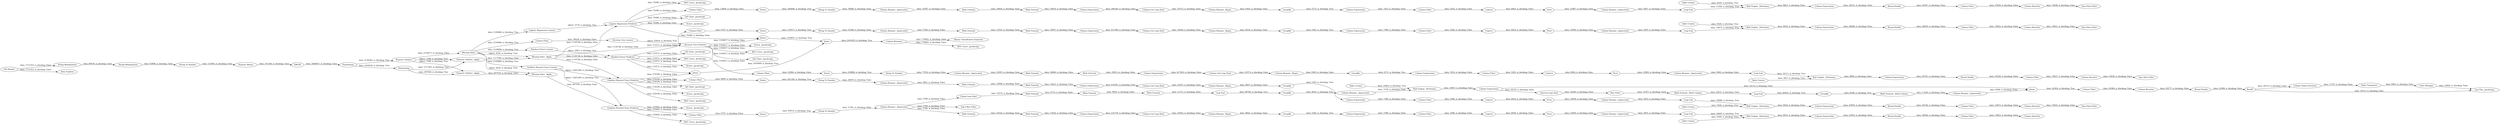 digraph {
	"-7353814531944982445_404" [label=Unpivot]
	"-5369370989922643859_671" [label="Numeric Outliers _Apply_"]
	"665654413319388021_586" [label="Math Formula _Multi Column_"]
	"-5369370989922643859_14" [label="Column Renamer"]
	"-5369370989922643859_633" [label="ROC Curve _JavaScript_"]
	"-3277595163030070365_404" [label=Unpivot]
	"-7353814531944982445_401" [label="Column Expressions"]
	"-5369370989922643859_627" [label="ROC Curve _JavaScript_"]
	"-5369370989922643859_624" [label="Top k Row Filter"]
	"-7353814531944982445_372" [label=Sorter]
	"-4872186194910175934_401" [label="Column Expressions"]
	"-7353814531944982445_402" [label="Column Filter"]
	"-5369370989922643859_12" [label=Joiner]
	"-3277595163030070365_409" [label="Column List Loop Start"]
	"9107243716999403939_530" [label="Round Double"]
	"665654413319388021_573" [label="Math Formula"]
	"-8860213137936200880_403" [label=Pivot]
	"-8860213137936200880_410" [label="Column Rename _Regex_"]
	"-5369370989922643859_631" [label="Lift Chart _JavaScript_"]
	"-4872186194910175934_415" [label="Column Expressions"]
	"-5369370989922643859_630" [label="Top k Row Filter"]
	"-8860213137936200880_385" [label="Rule Engine _Dictionary_"]
	"-5369370989922643859_595" [label="Binary Classification Inspector"]
	"9107243716999403939_549" [label="Table Creator"]
	"-5369370989922643859_681" [label="String To Number"]
	"9107243716999403939_544" [label="Column Rename _deprecated_"]
	"665654413319388021_568" [label=GroupBy]
	"-5369370989922643859_417" [label="Top k Row Filter"]
	"-5369370989922643859_652" [label="Scorer _JavaScript_"]
	"-8860213137936200880_415" [label="Column Expressions"]
	"665654413319388021_562" [label="Chunk Loop Start"]
	"-5369370989922643859_4" [label="Lift Chart _JavaScript_"]
	"665654413319388021_564" [label="Math Formula"]
	"-4872186194910175934_376" [label="Column Rename _deprecated_"]
	"665654413319388021_575" [label="Interval Loop Start"]
	"-5369370989922643859_634" [label="Decision Tree Predictor"]
	"-5369370989922643859_665" [label="Missing Value"]
	"-4872186194910175934_404" [label=Unpivot]
	"-8860213137936200880_416" [label="Round Double"]
	"-5369370989922643859_10" [label=Joiner]
	"-5369370989922643859_677" [label="ROC Curve _JavaScript_"]
	"-4872186194910175934_399" [label="String To Number"]
	"-3277595163030070365_401" [label="Column Expressions"]
	"665654413319388021_569" [label="Column Rename _deprecated_"]
	"665654413319388021_587" [label="Round Double"]
	"-7353814531944982445_418" [label="Column Resorter"]
	"4013009980499593184_519" [label="Math Formula"]
	"-8860213137936200880_404" [label=Unpivot]
	"2718693346307232105_519" [label="Math Formula"]
	"-5369370989922643859_682" [label="Numeric Binner"]
	"-5369370989922643859_532" [label="Top k Row Filter"]
	"-4872186194910175934_418" [label="Column Resorter"]
	"-3644872437086042703_520" [label="Math Formula"]
	"-5369370989922643859_679" [label="String Manipulation"]
	"-5369370989922643859_620" [label="Random Forest Predictor"]
	"665654413319388021_584" [label="Column Filter"]
	"-7353814531944982445_416" [label="Round Double"]
	"-5369370989922643859_676" [label="Scorer _JavaScript_"]
	"-5369370989922643859_625" [label="Lift Chart _JavaScript_"]
	"-7353814531944982445_419" [label="Column Filter"]
	"-4872186194910175934_409" [label="Column List Loop Start"]
	"-7353814531944982445_376" [label="Column Rename _deprecated_"]
	"-5369370989922643859_680" [label="String Manipulation"]
	"9107243716999403939_535" [label="Column Expressions"]
	"665654413319388021_571" [label="Rule Engine _Dictionary_"]
	"-8860213137936200880_409" [label="Column List Loop Start"]
	"-3277595163030070365_410" [label="Column Rename _Regex_"]
	"-8860213137936200880_414" [label="Loop End"]
	"5109023664550523398_520" [label="Math Formula"]
	"665654413319388021_563" [label="Loop End"]
	"-3277595163030070365_385" [label="Rule Engine _Dictionary_"]
	"-5369370989922643859_589" [label="Line Plot _JavaScript_"]
	"-5369370989922643859_651" [label="Scorer _JavaScript_"]
	"-3277595163030070365_376" [label="Column Rename _deprecated_"]
	"-4872186194910175934_385" [label="Rule Engine _Dictionary_"]
	"9107243716999403939_548" [label=Sorter]
	"-7353814531944982445_415" [label="Column Expressions"]
	"-5369370989922643859_641" [label="Logistic Regression Learner"]
	"-8860213137936200880_402" [label="Column Filter"]
	"-8860213137936200880_401" [label="Column Expressions"]
	"-4872186194910175934_397" [label=GroupBy]
	"-5369370989922643859_674" [label=SMOTE]
	"9107243716999403939_537" [label=Pivot]
	"665654413319388021_576" [label="Row Filter"]
	"665654413319388021_566" [label="Column Expressions"]
	"-3277595163030070365_415" [label="Column Expressions"]
	"665654413319388021_577" [label="Loop End"]
	"-5369370989922643859_655" [label="Data Explorer"]
	"-3277595163030070365_416" [label="Round Double"]
	"-8860213137936200880_399" [label="String To Number"]
	"7808117993768539707_591" [label="Column Name Extractor"]
	"9107243716999403939_529" [label="Column Expressions"]
	"-8860213137936200880_376" [label="Column Rename _deprecated_"]
	"-8860213137936200880_371" [label="Column Filter"]
	"7808117993768539707_590" [label="Color Manager"]
	"-5369370989922643859_670" [label="Numeric Outliers"]
	"-8860213137936200880_396" [label="Column Expressions"]
	"-5369370989922643859_672" [label="Numeric Outliers _Apply_"]
	"-8860213137936200880_384" [label="Table Creator"]
	"665654413319388021_567" [label="Math Formula"]
	"-5369370989922643859_657" [label=Partitioning]
	"-5369370989922643859_643" [label="Random Forest Learner"]
	"-5369370989922643859_621" [label="Gradient Boosted Trees Predictor"]
	"9107243716999403939_538" [label="Loop End"]
	"-3277595163030070365_372" [label=Sorter]
	"-5369370989922643859_588" [label=RowID]
	"-3277595163030070365_384" [label="Table Creator"]
	"-3277595163030070365_419" [label="Column Filter"]
	"-4872186194910175934_384" [label="Table Creator"]
	"-3644872437086042703_519" [label="Math Formula"]
	"-5369370989922643859_658" [label=Partitioning]
	"428593411177925501_519" [label="Math Formula"]
	"-4872186194910175934_402" [label="Column Filter"]
	"-7353814531944982445_405" [label="Column Rename _deprecated_"]
	"-5369370989922643859_11" [label=Joiner]
	"-5369370989922643859_618" [label="Logistic Regression Predictor"]
	"-7353814531944982445_414" [label="Loop End"]
	"-7353814531944982445_403" [label=Pivot]
	"9107243716999403939_540" [label="Column List Loop Start"]
	"9107243716999403939_546" [label="Column Rename _Regex_"]
	"-3277595163030070365_403" [label=Pivot]
	"-5369370989922643859_668" [label="ROC Curve _JavaScript_"]
	"9107243716999403939_533" [label="Column Resorter"]
	"665654413319388021_580" [label=GroupBy]
	"-5369370989922643859_666" [label="Missing Value _Apply_"]
	"-5369370989922643859_653" [label="Scorer _JavaScript_"]
	"9107243716999403939_531" [label="Column Rename _deprecated_"]
	"-8860213137936200880_397" [label=GroupBy]
	"-4872186194910175934_414" [label="Loop End"]
	"9107243716999403939_536" [label="Column Filter"]
	"-4872186194910175934_416" [label="Round Double"]
	"-7353814531944982445_396" [label="Column Expressions"]
	"9107243716999403939_528" [label=Unpivot]
	"9107243716999403939_542" [label="Rule Engine _Dictionary_"]
	"-5369370989922643859_683" [label="Column Filter"]
	"-7353814531944982445_371" [label="Column Filter"]
	"-7353814531944982445_385" [label="Rule Engine _Dictionary_"]
	"428593411177925501_520" [label="Math Formula"]
	"-3277595163030070365_397" [label=GroupBy]
	"-7353814531944982445_384" [label="Table Creator"]
	"-5369370989922643859_642" [label="Decision Tree Learner"]
	"-3277595163030070365_418" [label="Column Resorter"]
	"9107243716999403939_543" [label=GroupBy]
	"4013009980499593184_520" [label="Math Formula"]
	"9107243716999403939_545" [label="String To Number"]
	"-7353814531944982445_399" [label="String To Number"]
	"-5369370989922643859_635" [label="Lift Chart _JavaScript_"]
	"-7353814531944982445_410" [label="Column Rename _Regex_"]
	"9107243716999403939_547" [label="Column Filter"]
	"665654413319388021_570" [label="Table Creator"]
	"-3277595163030070365_414" [label="Loop End"]
	"-3277595163030070365_405" [label="Column Rename _deprecated_"]
	"665654413319388021_585" [label="Column Resorter"]
	"-4872186194910175934_403" [label=Pivot]
	"-3277595163030070365_402" [label="Column Filter"]
	"-3277595163030070365_396" [label="Column Expressions"]
	"665654413319388021_582" [label=Joiner]
	"-4872186194910175934_372" [label=Sorter]
	"5109023664550523398_519" [label="Math Formula"]
	"-5369370989922643859_636" [label="Top k Row Filter"]
	"-5369370989922643859_644" [label="Gradient Boosted Trees Learner"]
	"-5369370989922643859_667" [label="Missing Value _Apply_"]
	"665654413319388021_581" [label="Column Rename _deprecated_"]
	"-5369370989922643859_654" [label="Scorer _JavaScript_"]
	"7808117993768539707_592" [label="Table Transposer"]
	"-3277595163030070365_399" [label="String To Number"]
	"-4872186194910175934_405" [label="Column Rename _deprecated_"]
	"2718693346307232105_520" [label="Math Formula"]
	"-5369370989922643859_6" [label="ROC Curve _JavaScript_"]
	"-4872186194910175934_371" [label="Column Filter"]
	"-8860213137936200880_405" [label="Column Rename _deprecated_"]
	"-8860213137936200880_419" [label="Column Filter"]
	"-3277595163030070365_371" [label="Column Filter"]
	"-4872186194910175934_396" [label="Column Expressions"]
	"-5369370989922643859_684" [label="Gradient Boosted Trees Predictor"]
	"665654413319388021_579" [label="Math Formula _Multi Column_"]
	"-8860213137936200880_372" [label=Sorter]
	"-4872186194910175934_410" [label="Column Rename _Regex_"]
	"9107243716999403939_539" [label="Column Filter"]
	"-5369370989922643859_1" [label="CSV Reader"]
	"-5369370989922643859_637" [label="ROC Curve _JavaScript_"]
	"-4872186194910175934_419" [label="Column Filter"]
	"-8860213137936200880_418" [label="Column Resorter"]
	"-7353814531944982445_409" [label="Column List Loop Start"]
	"9107243716999403939_541" [label="Column Expressions"]
	"-7353814531944982445_397" [label=GroupBy]
	"4013009980499593184_520" -> "-4872186194910175934_396" [label="data: 15423; is_blocking: False"]
	"-7353814531944982445_401" -> "-7353814531944982445_402" [label="data: 7412; is_blocking: False"]
	"-5369370989922643859_682" -> "-5369370989922643859_674" [label="data: 101348; is_blocking: False"]
	"-5369370989922643859_666" -> "-5369370989922643859_634" [label="data: 1116728; is_blocking: False"]
	"9107243716999403939_546" -> "9107243716999403939_543" [label="data: 9492; is_blocking: False"]
	"665654413319388021_566" -> "665654413319388021_582" [label="data: 16155; is_blocking: False"]
	"-4872186194910175934_405" -> "-4872186194910175934_414" [label="data: 5655; is_blocking: False"]
	"-7353814531944982445_414" -> "-7353814531944982445_385" [label="data: 15364; is_blocking: True"]
	"4013009980499593184_519" -> "4013009980499593184_520" [label="data: 13668; is_blocking: False"]
	"9107243716999403939_540" -> "9107243716999403939_546" [label="data: 10502; is_blocking: False"]
	"-3277595163030070365_409" -> "-3277595163030070365_410" [label="data: 10444; is_blocking: False"]
	"-5369370989922643859_657" -> "-5369370989922643859_658" [label="data: 1459256; is_blocking: True"]
	"-5369370989922643859_634" -> "-5369370989922643859_631" [label="data: 1193617; is_blocking: False"]
	"-4872186194910175934_403" -> "-4872186194910175934_405" [label="data: 12959; is_blocking: False"]
	"-5369370989922643859_684" -> "-5369370989922643859_676" [label="data: 125092; is_blocking: False"]
	"-8860213137936200880_414" -> "-8860213137936200880_385" [label="data: 16111; is_blocking: True"]
	"-5369370989922643859_618" -> "-5369370989922643859_11" [label="data: 70280; is_blocking: False"]
	"-3277595163030070365_419" -> "-3277595163030070365_418" [label="data: 15822; is_blocking: False"]
	"-8860213137936200880_402" -> "-8860213137936200880_404" [label="data: 5291; is_blocking: False"]
	"-4872186194910175934_419" -> "-4872186194910175934_418" [label="data: 15815; is_blocking: False"]
	"-5369370989922643859_634" -> "-5369370989922643859_633" [label="data: 1193617; is_blocking: False"]
	"9107243716999403939_545" -> "9107243716999403939_544" [label="data: 11581; is_blocking: False"]
	"-5369370989922643859_680" -> "-5369370989922643859_681" [label="data: 92998; is_blocking: False"]
	"-5369370989922643859_671" -> "-5369370989922643859_666" [label="data: 1117548; is_blocking: False"]
	"-4872186194910175934_402" -> "-4872186194910175934_404" [label="data: 5286; is_blocking: False"]
	"5109023664550523398_519" -> "5109023664550523398_520" [label="data: 10324; is_blocking: False"]
	"-5369370989922643859_620" -> "-5369370989922643859_627" [label="data: 115571; is_blocking: False"]
	"-8860213137936200880_415" -> "-8860213137936200880_416" [label="data: 20701; is_blocking: False"]
	"9107243716999403939_539" -> "9107243716999403939_533" [label="data: 15823; is_blocking: False"]
	"9107243716999403939_549" -> "9107243716999403939_542" [label="data: 3950; is_blocking: True"]
	"428593411177925501_519" -> "428593411177925501_520" [label="data: 18649; is_blocking: False"]
	"-3277595163030070365_371" -> "-3277595163030070365_372" [label="data: 6767; is_blocking: False"]
	"665654413319388021_577" -> "665654413319388021_580" [label="data: 46403; is_blocking: True"]
	"665654413319388021_587" -> "-5369370989922643859_588" [label="data: 21969; is_blocking: False"]
	"-3277595163030070365_401" -> "-3277595163030070365_402" [label="data: 7398; is_blocking: False"]
	"-3277595163030070365_410" -> "-3277595163030070365_397" [label="data: 9434; is_blocking: False"]
	"-8860213137936200880_410" -> "-8860213137936200880_397" [label="data: 9365; is_blocking: False"]
	"-5369370989922643859_621" -> "-5369370989922643859_10" [label="data: 274109; is_blocking: False"]
	"-7353814531944982445_418" -> "-5369370989922643859_636" [label="data: 15838; is_blocking: False"]
	"-8860213137936200880_396" -> "-8860213137936200880_409" [label="data: 417263; is_blocking: False"]
	"-3277595163030070365_385" -> "-3277595163030070365_415" [label="data: 9454; is_blocking: False"]
	"665654413319388021_564" -> "665654413319388021_567" [label="data: 8710; is_blocking: False"]
	"-5369370989922643859_618" -> "-5369370989922643859_635" [label="data: 70280; is_blocking: False"]
	"-5369370989922643859_665" -> "-5369370989922643859_644" [label="data: 2129484; is_blocking: True"]
	"-5369370989922643859_621" -> "-5369370989922643859_651" [label="data: 274109; is_blocking: False"]
	"-3644872437086042703_519" -> "-3644872437086042703_520" [label="data: 13593; is_blocking: False"]
	"-5369370989922643859_665" -> "-5369370989922643859_641" [label="data: 2129484; is_blocking: True"]
	"665654413319388021_568" -> "665654413319388021_569" [label="data: 6625; is_blocking: True"]
	"665654413319388021_586" -> "665654413319388021_581" [label="data: 11428; is_blocking: False"]
	"7808117993768539707_590" -> "-5369370989922643859_589" [label="data: 10402; is_blocking: False"]
	"-5369370989922643859_618" -> "-5369370989922643859_654" [label="data: 70280; is_blocking: False"]
	"-5369370989922643859_672" -> "-5369370989922643859_667" [label="data: 407518; is_blocking: False"]
	"9107243716999403939_535" -> "9107243716999403939_536" [label="data: 7399; is_blocking: False"]
	"9107243716999403939_544" -> "-5369370989922643859_532" [label="data: 5798; is_blocking: False"]
	"-8860213137936200880_376" -> "428593411177925501_519" [label="data: 10387; is_blocking: False"]
	"665654413319388021_581" -> "665654413319388021_582" [label="data: 9299; is_blocking: False"]
	"7808117993768539707_591" -> "7808117993768539707_592" [label="data: 11707; is_blocking: False"]
	"-5369370989922643859_684" -> "-5369370989922643859_677" [label="data: 125092; is_blocking: False"]
	"-5369370989922643859_12" -> "-5369370989922643859_14" [label="data: 2410435; is_blocking: True"]
	"-3277595163030070365_396" -> "-3277595163030070365_409" [label="data: 431396; is_blocking: False"]
	"-5369370989922643859_620" -> "-5369370989922643859_625" [label="data: 115571; is_blocking: False"]
	"-5369370989922643859_666" -> "-5369370989922643859_620" [label="data: 1116728; is_blocking: False"]
	"-7353814531944982445_404" -> "-7353814531944982445_403" [label="data: 6943; is_blocking: False"]
	"-5369370989922643859_667" -> "-5369370989922643859_684" [label="data: 407356; is_blocking: False"]
	"9107243716999403939_548" -> "9107243716999403939_545" [label="data: 95053; is_blocking: True"]
	"-3277595163030070365_397" -> "-3277595163030070365_401" [label="data: 5363; is_blocking: True"]
	"-5369370989922643859_674" -> "-5369370989922643859_657" [label="data: 3444657; is_blocking: False"]
	"665654413319388021_580" -> "665654413319388021_586" [label="data: 8168; is_blocking: True"]
	"-8860213137936200880_416" -> "-8860213137936200880_419" [label="data: 19529; is_blocking: False"]
	"-7353814531944982445_415" -> "-7353814531944982445_416" [label="data: 18531; is_blocking: False"]
	"-5369370989922643859_642" -> "-5369370989922643859_634" [label="object: 55916; is_blocking: True"]
	"-8860213137936200880_397" -> "-8860213137936200880_401" [label="data: 5371; is_blocking: True"]
	"665654413319388021_571" -> "665654413319388021_566" [label="data: 14857; is_blocking: False"]
	"-5369370989922643859_634" -> "-8860213137936200880_371" [label="data: 1193617; is_blocking: False"]
	"9107243716999403939_538" -> "9107243716999403939_542" [label="data: 16695; is_blocking: True"]
	"-5369370989922643859_684" -> "9107243716999403939_547" [label="data: 125092; is_blocking: False"]
	"5109023664550523398_520" -> "9107243716999403939_541" [label="data: 11624; is_blocking: False"]
	"-7353814531944982445_405" -> "-7353814531944982445_414" [label="data: 5667; is_blocking: False"]
	"-5369370989922643859_665" -> "-5369370989922643859_666" [label="object: 4526; is_blocking: True"]
	"-7353814531944982445_399" -> "-7353814531944982445_376" [label="data: 76848; is_blocking: False"]
	"9107243716999403939_543" -> "9107243716999403939_535" [label="data: 5362; is_blocking: True"]
	"-3277595163030070365_376" -> "-3644872437086042703_519" [label="data: 5768; is_blocking: False"]
	"-5369370989922643859_621" -> "-5369370989922643859_4" [label="data: 274109; is_blocking: False"]
	"665654413319388021_576" -> "665654413319388021_579" [label="data: 15357; is_blocking: False"]
	"-7353814531944982445_397" -> "-7353814531944982445_401" [label="data: 5373; is_blocking: True"]
	"-7353814531944982445_372" -> "-7353814531944982445_399" [label="data: 209498; is_blocking: True"]
	"9107243716999403939_544" -> "665654413319388021_562" [label="data: 5798; is_blocking: False"]
	"-7353814531944982445_419" -> "-7353814531944982445_418" [label="data: 15839; is_blocking: False"]
	"2718693346307232105_520" -> "-7353814531944982445_396" [label="data: 19910; is_blocking: False"]
	"428593411177925501_520" -> "-8860213137936200880_396" [label="data: 19913; is_blocking: False"]
	"-5369370989922643859_644" -> "-5369370989922643859_684" [label="object: 12451465; is_blocking: True"]
	"-4872186194910175934_372" -> "-4872186194910175934_399" [label="data: 261109; is_blocking: True"]
	"665654413319388021_567" -> "665654413319388021_573" [label="data: 9993; is_blocking: False"]
	"665654413319388021_562" -> "665654413319388021_564" [label="data: 10575; is_blocking: True"]
	"665654413319388021_584" -> "665654413319388021_585" [label="data: 20380; is_blocking: False"]
	"9107243716999403939_544" -> "5109023664550523398_519" [label="data: 5798; is_blocking: False"]
	"-7353814531944982445_403" -> "-7353814531944982445_405" [label="data: 12987; is_blocking: False"]
	"-7353814531944982445_402" -> "-7353814531944982445_404" [label="data: 5292; is_blocking: False"]
	"9107243716999403939_529" -> "9107243716999403939_530" [label="data: 23053; is_blocking: False"]
	"-7353814531944982445_410" -> "-7353814531944982445_397" [label="data: 9365; is_blocking: False"]
	"-5369370989922643859_641" -> "-5369370989922643859_618" [label="object: 5770; is_blocking: True"]
	"7808117993768539707_592" -> "7808117993768539707_590" [label="data: 6005; is_blocking: False"]
	"-4872186194910175934_418" -> "-5369370989922643859_417" [label="data: 15814; is_blocking: False"]
	"665654413319388021_582" -> "665654413319388021_584" [label="data: 24362; is_blocking: True"]
	"-5369370989922643859_681" -> "-5369370989922643859_682" [label="data: 131893; is_blocking: False"]
	"665654413319388021_579" -> "665654413319388021_577" [label="data: 22631; is_blocking: False"]
	"-5369370989922643859_670" -> "-5369370989922643859_671" [label="object: 1598; is_blocking: True"]
	"-4872186194910175934_414" -> "-4872186194910175934_385" [label="data: 16988; is_blocking: True"]
	"-3644872437086042703_520" -> "-3277595163030070365_396" [label="data: 14907; is_blocking: False"]
	"-7353814531944982445_385" -> "-7353814531944982445_415" [label="data: 9467; is_blocking: False"]
	"-4872186194910175934_385" -> "-4872186194910175934_415" [label="data: 9454; is_blocking: False"]
	"-7353814531944982445_371" -> "-7353814531944982445_372" [label="data: 12804; is_blocking: False"]
	"-4872186194910175934_404" -> "-4872186194910175934_403" [label="data: 6924; is_blocking: False"]
	"9107243716999403939_541" -> "9107243716999403939_540" [label="data: 231579; is_blocking: False"]
	"-5369370989922643859_665" -> "-5369370989922643859_643" [label="data: 2129484; is_blocking: True"]
	"-4872186194910175934_409" -> "-4872186194910175934_410" [label="data: 10507; is_blocking: False"]
	"-5369370989922643859_1" -> "-5369370989922643859_679" [label="data: 1711353; is_blocking: False"]
	"-4872186194910175934_384" -> "-4872186194910175934_385" [label="data: 3928; is_blocking: True"]
	"-8860213137936200880_371" -> "-8860213137936200880_372" [label="data: 12804; is_blocking: False"]
	"-5369370989922643859_634" -> "-5369370989922643859_11" [label="data: 1193617; is_blocking: False"]
	"665654413319388021_585" -> "665654413319388021_587" [label="data: 20377; is_blocking: False"]
	"-5369370989922643859_643" -> "-5369370989922643859_620" [label="object: 2945; is_blocking: True"]
	"9107243716999403939_537" -> "9107243716999403939_531" [label="data: 12959; is_blocking: False"]
	"-5369370989922643859_658" -> "-5369370989922643859_672" [label="data: 407640; is_blocking: True"]
	"-3277595163030070365_414" -> "-3277595163030070365_385" [label="data: 16973; is_blocking: True"]
	"9107243716999403939_530" -> "9107243716999403939_539" [label="data: 20004; is_blocking: False"]
	"665654413319388021_563" -> "665654413319388021_568" [label="data: 98746; is_blocking: True"]
	"-3277595163030070365_405" -> "-3277595163030070365_414" [label="data: 5655; is_blocking: False"]
	"-8860213137936200880_384" -> "-8860213137936200880_385" [label="data: 3927; is_blocking: True"]
	"-8860213137936200880_405" -> "-8860213137936200880_414" [label="data: 5665; is_blocking: False"]
	"-5369370989922643859_14" -> "-5369370989922643859_595" [label="data: 176483; is_blocking: False"]
	"-5369370989922643859_588" -> "7808117993768539707_591" [label="data: 20515; is_blocking: False"]
	"-3277595163030070365_399" -> "-3277595163030070365_376" [label="data: 31048; is_blocking: False"]
	"-4872186194910175934_416" -> "-4872186194910175934_419" [label="data: 20156; is_blocking: False"]
	"-5369370989922643859_618" -> "-5369370989922643859_637" [label="data: 70280; is_blocking: False"]
	"9107243716999403939_536" -> "9107243716999403939_528" [label="data: 5286; is_blocking: False"]
	"-7353814531944982445_409" -> "-7353814531944982445_410" [label="data: 10375; is_blocking: False"]
	"9107243716999403939_528" -> "9107243716999403939_537" [label="data: 6938; is_blocking: False"]
	"-5369370989922643859_1" -> "-5369370989922643859_655" [label="data: 1711353; is_blocking: False"]
	"-5369370989922643859_666" -> "-5369370989922643859_618" [label="data: 1116728; is_blocking: False"]
	"-3277595163030070365_372" -> "-3277595163030070365_399" [label="data: 135071; is_blocking: True"]
	"-5369370989922643859_588" -> "-5369370989922643859_589" [label="data: 20515; is_blocking: False"]
	"-3277595163030070365_403" -> "-3277595163030070365_405" [label="data: 12958; is_blocking: False"]
	"-3277595163030070365_415" -> "-3277595163030070365_416" [label="data: 24008; is_blocking: False"]
	"-5369370989922643859_618" -> "-7353814531944982445_371" [label="data: 70280; is_blocking: False"]
	"9107243716999403939_542" -> "9107243716999403939_529" [label="data: 9455; is_blocking: False"]
	"-5369370989922643859_670" -> "-5369370989922643859_665" [label="data: 2130477; is_blocking: False"]
	"-4872186194910175934_401" -> "-4872186194910175934_402" [label="data: 7398; is_blocking: False"]
	"-5369370989922643859_620" -> "-5369370989922643859_652" [label="data: 115571; is_blocking: False"]
	"-3277595163030070365_418" -> "-5369370989922643859_624" [label="data: 15821; is_blocking: False"]
	"-8860213137936200880_419" -> "-8860213137936200880_418" [label="data: 15837; is_blocking: False"]
	"-5369370989922643859_683" -> "-5369370989922643859_642" [label="data: 39418; is_blocking: False"]
	"-5369370989922643859_14" -> "-5369370989922643859_668" [label="data: 176483; is_blocking: False"]
	"-8860213137936200880_404" -> "-8860213137936200880_403" [label="data: 6942; is_blocking: False"]
	"-7353814531944982445_376" -> "2718693346307232105_519" [label="data: 10387; is_blocking: False"]
	"-5369370989922643859_10" -> "-5369370989922643859_12" [label="data: 1810009; is_blocking: True"]
	"-5369370989922643859_621" -> "-4872186194910175934_371" [label="data: 274109; is_blocking: False"]
	"-5369370989922643859_658" -> "-5369370989922643859_671" [label="data: 1117361; is_blocking: True"]
	"-5369370989922643859_679" -> "-5369370989922643859_680" [label="data: 89478; is_blocking: False"]
	"-5369370989922643859_11" -> "-5369370989922643859_12" [label="data: 1530937; is_blocking: True"]
	"-3277595163030070365_416" -> "-3277595163030070365_419" [label="data: 20939; is_blocking: False"]
	"-5369370989922643859_634" -> "-5369370989922643859_653" [label="data: 1193617; is_blocking: False"]
	"665654413319388021_570" -> "665654413319388021_571" [label="data: 16962; is_blocking: True"]
	"-5369370989922643859_665" -> "-5369370989922643859_683" [label="data: 2129484; is_blocking: True"]
	"-5369370989922643859_620" -> "-3277595163030070365_371" [label="data: 115571; is_blocking: False"]
	"9107243716999403939_547" -> "9107243716999403939_548" [label="data: 6797; is_blocking: False"]
	"665654413319388021_573" -> "665654413319388021_563" [label="data: 11271; is_blocking: False"]
	"-5369370989922643859_666" -> "-5369370989922643859_621" [label="data: 1116728; is_blocking: False"]
	"-3277595163030070365_402" -> "-3277595163030070365_404" [label="data: 5286; is_blocking: False"]
	"-5369370989922643859_670" -> "-5369370989922643859_672" [label="object: 1598; is_blocking: True"]
	"665654413319388021_566" -> "665654413319388021_575" [label="data: 16155; is_blocking: False"]
	"-5369370989922643859_621" -> "-5369370989922643859_6" [label="data: 274109; is_blocking: False"]
	"665654413319388021_569" -> "665654413319388021_571" [label="data: 5728; is_blocking: False"]
	"-5369370989922643859_657" -> "-5369370989922643859_670" [label="data: 2130262; is_blocking: True"]
	"-4872186194910175934_397" -> "-4872186194910175934_401" [label="data: 5363; is_blocking: True"]
	"-7353814531944982445_384" -> "-7353814531944982445_385" [label="data: 3929; is_blocking: True"]
	"-8860213137936200880_418" -> "-5369370989922643859_630" [label="data: 15836; is_blocking: False"]
	"-5369370989922643859_644" -> "-5369370989922643859_621" [label="object: 12451465; is_blocking: True"]
	"9107243716999403939_531" -> "9107243716999403939_538" [label="data: 5655; is_blocking: False"]
	"-8860213137936200880_401" -> "-8860213137936200880_402" [label="data: 7410; is_blocking: False"]
	"-4872186194910175934_376" -> "4013009980499593184_519" [label="data: 5801; is_blocking: False"]
	"-4872186194910175934_396" -> "-4872186194910175934_409" [label="data: 410591; is_blocking: False"]
	"-8860213137936200880_372" -> "-8860213137936200880_399" [label="data: 239088; is_blocking: True"]
	"-7353814531944982445_416" -> "-7353814531944982445_419" [label="data: 18347; is_blocking: False"]
	"-8860213137936200880_385" -> "-8860213137936200880_415" [label="data: 9464; is_blocking: False"]
	"-8860213137936200880_409" -> "-8860213137936200880_410" [label="data: 10375; is_blocking: False"]
	"665654413319388021_575" -> "665654413319388021_576" [label="data: 14266; is_blocking: False"]
	"-4872186194910175934_371" -> "-4872186194910175934_372" [label="data: 6800; is_blocking: False"]
	"-7353814531944982445_396" -> "-7353814531944982445_409" [label="data: 394344; is_blocking: False"]
	"-3277595163030070365_404" -> "-3277595163030070365_403" [label="data: 6924; is_blocking: False"]
	"-8860213137936200880_399" -> "-8860213137936200880_376" [label="data: 77032; is_blocking: False"]
	"-4872186194910175934_399" -> "-4872186194910175934_376" [label="data: 30879; is_blocking: False"]
	"-5369370989922643859_665" -> "-5369370989922643859_667" [label="object: 4526; is_blocking: True"]
	"-4872186194910175934_415" -> "-4872186194910175934_416" [label="data: 23876; is_blocking: False"]
	"-3277595163030070365_384" -> "-3277595163030070365_385" [label="data: 3928; is_blocking: True"]
	"2718693346307232105_519" -> "2718693346307232105_520" [label="data: 18650; is_blocking: False"]
	"-4872186194910175934_410" -> "-4872186194910175934_397" [label="data: 9497; is_blocking: False"]
	"-5369370989922643859_620" -> "-5369370989922643859_10" [label="data: 115571; is_blocking: False"]
	"-8860213137936200880_403" -> "-8860213137936200880_405" [label="data: 12983; is_blocking: False"]
	rankdir=LR
}
